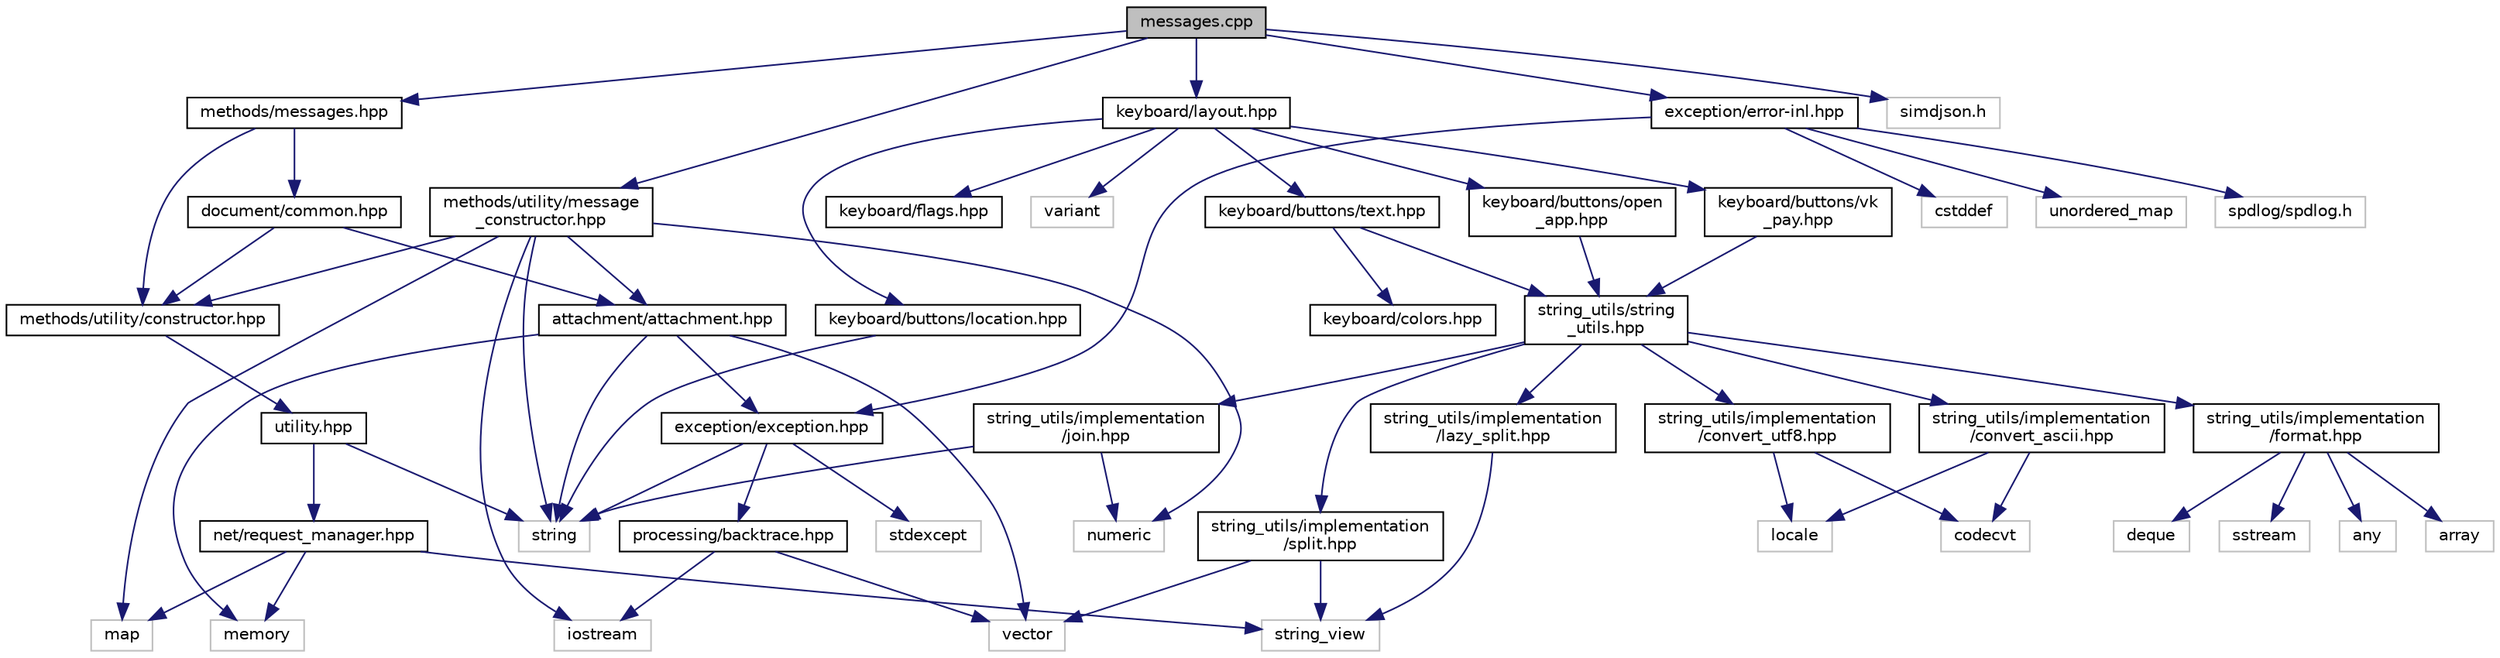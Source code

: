 digraph "messages.cpp"
{
 // LATEX_PDF_SIZE
  edge [fontname="Helvetica",fontsize="10",labelfontname="Helvetica",labelfontsize="10"];
  node [fontname="Helvetica",fontsize="10",shape=record];
  Node1 [label="messages.cpp",height=0.2,width=0.4,color="black", fillcolor="grey75", style="filled", fontcolor="black",tooltip=" "];
  Node1 -> Node2 [color="midnightblue",fontsize="10",style="solid",fontname="Helvetica"];
  Node2 [label="methods/messages.hpp",height=0.2,width=0.4,color="black", fillcolor="white", style="filled",URL="$messages_8hpp.html",tooltip=" "];
  Node2 -> Node3 [color="midnightblue",fontsize="10",style="solid",fontname="Helvetica"];
  Node3 [label="document/common.hpp",height=0.2,width=0.4,color="black", fillcolor="white", style="filled",URL="$document_2common_8hpp.html",tooltip=" "];
  Node3 -> Node4 [color="midnightblue",fontsize="10",style="solid",fontname="Helvetica"];
  Node4 [label="attachment/attachment.hpp",height=0.2,width=0.4,color="black", fillcolor="white", style="filled",URL="$attachment_8hpp.html",tooltip=" "];
  Node4 -> Node5 [color="midnightblue",fontsize="10",style="solid",fontname="Helvetica"];
  Node5 [label="memory",height=0.2,width=0.4,color="grey75", fillcolor="white", style="filled",tooltip=" "];
  Node4 -> Node6 [color="midnightblue",fontsize="10",style="solid",fontname="Helvetica"];
  Node6 [label="string",height=0.2,width=0.4,color="grey75", fillcolor="white", style="filled",tooltip=" "];
  Node4 -> Node7 [color="midnightblue",fontsize="10",style="solid",fontname="Helvetica"];
  Node7 [label="vector",height=0.2,width=0.4,color="grey75", fillcolor="white", style="filled",tooltip=" "];
  Node4 -> Node8 [color="midnightblue",fontsize="10",style="solid",fontname="Helvetica"];
  Node8 [label="exception/exception.hpp",height=0.2,width=0.4,color="black", fillcolor="white", style="filled",URL="$exception_8hpp.html",tooltip=" "];
  Node8 -> Node9 [color="midnightblue",fontsize="10",style="solid",fontname="Helvetica"];
  Node9 [label="processing/backtrace.hpp",height=0.2,width=0.4,color="black", fillcolor="white", style="filled",URL="$backtrace_8hpp.html",tooltip=" "];
  Node9 -> Node10 [color="midnightblue",fontsize="10",style="solid",fontname="Helvetica"];
  Node10 [label="iostream",height=0.2,width=0.4,color="grey75", fillcolor="white", style="filled",tooltip=" "];
  Node9 -> Node7 [color="midnightblue",fontsize="10",style="solid",fontname="Helvetica"];
  Node8 -> Node11 [color="midnightblue",fontsize="10",style="solid",fontname="Helvetica"];
  Node11 [label="stdexcept",height=0.2,width=0.4,color="grey75", fillcolor="white", style="filled",tooltip=" "];
  Node8 -> Node6 [color="midnightblue",fontsize="10",style="solid",fontname="Helvetica"];
  Node3 -> Node12 [color="midnightblue",fontsize="10",style="solid",fontname="Helvetica"];
  Node12 [label="methods/utility/constructor.hpp",height=0.2,width=0.4,color="black", fillcolor="white", style="filled",URL="$constructor_8hpp.html",tooltip=" "];
  Node12 -> Node13 [color="midnightblue",fontsize="10",style="solid",fontname="Helvetica"];
  Node13 [label="utility.hpp",height=0.2,width=0.4,color="black", fillcolor="white", style="filled",URL="$utility_8hpp.html",tooltip=" "];
  Node13 -> Node14 [color="midnightblue",fontsize="10",style="solid",fontname="Helvetica"];
  Node14 [label="net/request_manager.hpp",height=0.2,width=0.4,color="black", fillcolor="white", style="filled",URL="$request__manager_8hpp.html",tooltip=" "];
  Node14 -> Node15 [color="midnightblue",fontsize="10",style="solid",fontname="Helvetica"];
  Node15 [label="map",height=0.2,width=0.4,color="grey75", fillcolor="white", style="filled",tooltip=" "];
  Node14 -> Node5 [color="midnightblue",fontsize="10",style="solid",fontname="Helvetica"];
  Node14 -> Node16 [color="midnightblue",fontsize="10",style="solid",fontname="Helvetica"];
  Node16 [label="string_view",height=0.2,width=0.4,color="grey75", fillcolor="white", style="filled",tooltip=" "];
  Node13 -> Node6 [color="midnightblue",fontsize="10",style="solid",fontname="Helvetica"];
  Node2 -> Node12 [color="midnightblue",fontsize="10",style="solid",fontname="Helvetica"];
  Node1 -> Node17 [color="midnightblue",fontsize="10",style="solid",fontname="Helvetica"];
  Node17 [label="exception/error-inl.hpp",height=0.2,width=0.4,color="black", fillcolor="white", style="filled",URL="$error-inl_8hpp.html",tooltip=" "];
  Node17 -> Node18 [color="midnightblue",fontsize="10",style="solid",fontname="Helvetica"];
  Node18 [label="cstddef",height=0.2,width=0.4,color="grey75", fillcolor="white", style="filled",tooltip=" "];
  Node17 -> Node19 [color="midnightblue",fontsize="10",style="solid",fontname="Helvetica"];
  Node19 [label="unordered_map",height=0.2,width=0.4,color="grey75", fillcolor="white", style="filled",tooltip=" "];
  Node17 -> Node20 [color="midnightblue",fontsize="10",style="solid",fontname="Helvetica"];
  Node20 [label="spdlog/spdlog.h",height=0.2,width=0.4,color="grey75", fillcolor="white", style="filled",tooltip=" "];
  Node17 -> Node8 [color="midnightblue",fontsize="10",style="solid",fontname="Helvetica"];
  Node1 -> Node21 [color="midnightblue",fontsize="10",style="solid",fontname="Helvetica"];
  Node21 [label="keyboard/layout.hpp",height=0.2,width=0.4,color="black", fillcolor="white", style="filled",URL="$layout_8hpp.html",tooltip=" "];
  Node21 -> Node22 [color="midnightblue",fontsize="10",style="solid",fontname="Helvetica"];
  Node22 [label="keyboard/buttons/location.hpp",height=0.2,width=0.4,color="black", fillcolor="white", style="filled",URL="$location_8hpp.html",tooltip=" "];
  Node22 -> Node6 [color="midnightblue",fontsize="10",style="solid",fontname="Helvetica"];
  Node21 -> Node23 [color="midnightblue",fontsize="10",style="solid",fontname="Helvetica"];
  Node23 [label="keyboard/buttons/open\l_app.hpp",height=0.2,width=0.4,color="black", fillcolor="white", style="filled",URL="$open__app_8hpp.html",tooltip=" "];
  Node23 -> Node24 [color="midnightblue",fontsize="10",style="solid",fontname="Helvetica"];
  Node24 [label="string_utils/string\l_utils.hpp",height=0.2,width=0.4,color="black", fillcolor="white", style="filled",URL="$string__utils_8hpp.html",tooltip=" "];
  Node24 -> Node25 [color="midnightblue",fontsize="10",style="solid",fontname="Helvetica"];
  Node25 [label="string_utils/implementation\l/convert_ascii.hpp",height=0.2,width=0.4,color="black", fillcolor="white", style="filled",URL="$convert__ascii_8hpp.html",tooltip=" "];
  Node25 -> Node26 [color="midnightblue",fontsize="10",style="solid",fontname="Helvetica"];
  Node26 [label="codecvt",height=0.2,width=0.4,color="grey75", fillcolor="white", style="filled",tooltip=" "];
  Node25 -> Node27 [color="midnightblue",fontsize="10",style="solid",fontname="Helvetica"];
  Node27 [label="locale",height=0.2,width=0.4,color="grey75", fillcolor="white", style="filled",tooltip=" "];
  Node24 -> Node28 [color="midnightblue",fontsize="10",style="solid",fontname="Helvetica"];
  Node28 [label="string_utils/implementation\l/convert_utf8.hpp",height=0.2,width=0.4,color="black", fillcolor="white", style="filled",URL="$convert__utf8_8hpp.html",tooltip=" "];
  Node28 -> Node26 [color="midnightblue",fontsize="10",style="solid",fontname="Helvetica"];
  Node28 -> Node27 [color="midnightblue",fontsize="10",style="solid",fontname="Helvetica"];
  Node24 -> Node29 [color="midnightblue",fontsize="10",style="solid",fontname="Helvetica"];
  Node29 [label="string_utils/implementation\l/format.hpp",height=0.2,width=0.4,color="black", fillcolor="white", style="filled",URL="$format_8hpp.html",tooltip=" "];
  Node29 -> Node30 [color="midnightblue",fontsize="10",style="solid",fontname="Helvetica"];
  Node30 [label="any",height=0.2,width=0.4,color="grey75", fillcolor="white", style="filled",tooltip=" "];
  Node29 -> Node31 [color="midnightblue",fontsize="10",style="solid",fontname="Helvetica"];
  Node31 [label="array",height=0.2,width=0.4,color="grey75", fillcolor="white", style="filled",tooltip=" "];
  Node29 -> Node32 [color="midnightblue",fontsize="10",style="solid",fontname="Helvetica"];
  Node32 [label="deque",height=0.2,width=0.4,color="grey75", fillcolor="white", style="filled",tooltip=" "];
  Node29 -> Node33 [color="midnightblue",fontsize="10",style="solid",fontname="Helvetica"];
  Node33 [label="sstream",height=0.2,width=0.4,color="grey75", fillcolor="white", style="filled",tooltip=" "];
  Node24 -> Node34 [color="midnightblue",fontsize="10",style="solid",fontname="Helvetica"];
  Node34 [label="string_utils/implementation\l/join.hpp",height=0.2,width=0.4,color="black", fillcolor="white", style="filled",URL="$join_8hpp.html",tooltip=" "];
  Node34 -> Node35 [color="midnightblue",fontsize="10",style="solid",fontname="Helvetica"];
  Node35 [label="numeric",height=0.2,width=0.4,color="grey75", fillcolor="white", style="filled",tooltip=" "];
  Node34 -> Node6 [color="midnightblue",fontsize="10",style="solid",fontname="Helvetica"];
  Node24 -> Node36 [color="midnightblue",fontsize="10",style="solid",fontname="Helvetica"];
  Node36 [label="string_utils/implementation\l/lazy_split.hpp",height=0.2,width=0.4,color="black", fillcolor="white", style="filled",URL="$lazy__split_8hpp.html",tooltip=" "];
  Node36 -> Node16 [color="midnightblue",fontsize="10",style="solid",fontname="Helvetica"];
  Node24 -> Node37 [color="midnightblue",fontsize="10",style="solid",fontname="Helvetica"];
  Node37 [label="string_utils/implementation\l/split.hpp",height=0.2,width=0.4,color="black", fillcolor="white", style="filled",URL="$split_8hpp.html",tooltip=" "];
  Node37 -> Node16 [color="midnightblue",fontsize="10",style="solid",fontname="Helvetica"];
  Node37 -> Node7 [color="midnightblue",fontsize="10",style="solid",fontname="Helvetica"];
  Node21 -> Node38 [color="midnightblue",fontsize="10",style="solid",fontname="Helvetica"];
  Node38 [label="keyboard/buttons/text.hpp",height=0.2,width=0.4,color="black", fillcolor="white", style="filled",URL="$text_8hpp.html",tooltip=" "];
  Node38 -> Node39 [color="midnightblue",fontsize="10",style="solid",fontname="Helvetica"];
  Node39 [label="keyboard/colors.hpp",height=0.2,width=0.4,color="black", fillcolor="white", style="filled",URL="$colors_8hpp.html",tooltip=" "];
  Node38 -> Node24 [color="midnightblue",fontsize="10",style="solid",fontname="Helvetica"];
  Node21 -> Node40 [color="midnightblue",fontsize="10",style="solid",fontname="Helvetica"];
  Node40 [label="keyboard/buttons/vk\l_pay.hpp",height=0.2,width=0.4,color="black", fillcolor="white", style="filled",URL="$vk__pay_8hpp.html",tooltip=" "];
  Node40 -> Node24 [color="midnightblue",fontsize="10",style="solid",fontname="Helvetica"];
  Node21 -> Node41 [color="midnightblue",fontsize="10",style="solid",fontname="Helvetica"];
  Node41 [label="keyboard/flags.hpp",height=0.2,width=0.4,color="black", fillcolor="white", style="filled",URL="$flags_8hpp.html",tooltip=" "];
  Node21 -> Node42 [color="midnightblue",fontsize="10",style="solid",fontname="Helvetica"];
  Node42 [label="variant",height=0.2,width=0.4,color="grey75", fillcolor="white", style="filled",tooltip=" "];
  Node1 -> Node43 [color="midnightblue",fontsize="10",style="solid",fontname="Helvetica"];
  Node43 [label="methods/utility/message\l_constructor.hpp",height=0.2,width=0.4,color="black", fillcolor="white", style="filled",URL="$message__constructor_8hpp.html",tooltip=" "];
  Node43 -> Node4 [color="midnightblue",fontsize="10",style="solid",fontname="Helvetica"];
  Node43 -> Node12 [color="midnightblue",fontsize="10",style="solid",fontname="Helvetica"];
  Node43 -> Node10 [color="midnightblue",fontsize="10",style="solid",fontname="Helvetica"];
  Node43 -> Node15 [color="midnightblue",fontsize="10",style="solid",fontname="Helvetica"];
  Node43 -> Node35 [color="midnightblue",fontsize="10",style="solid",fontname="Helvetica"];
  Node43 -> Node6 [color="midnightblue",fontsize="10",style="solid",fontname="Helvetica"];
  Node1 -> Node44 [color="midnightblue",fontsize="10",style="solid",fontname="Helvetica"];
  Node44 [label="simdjson.h",height=0.2,width=0.4,color="grey75", fillcolor="white", style="filled",tooltip=" "];
}
